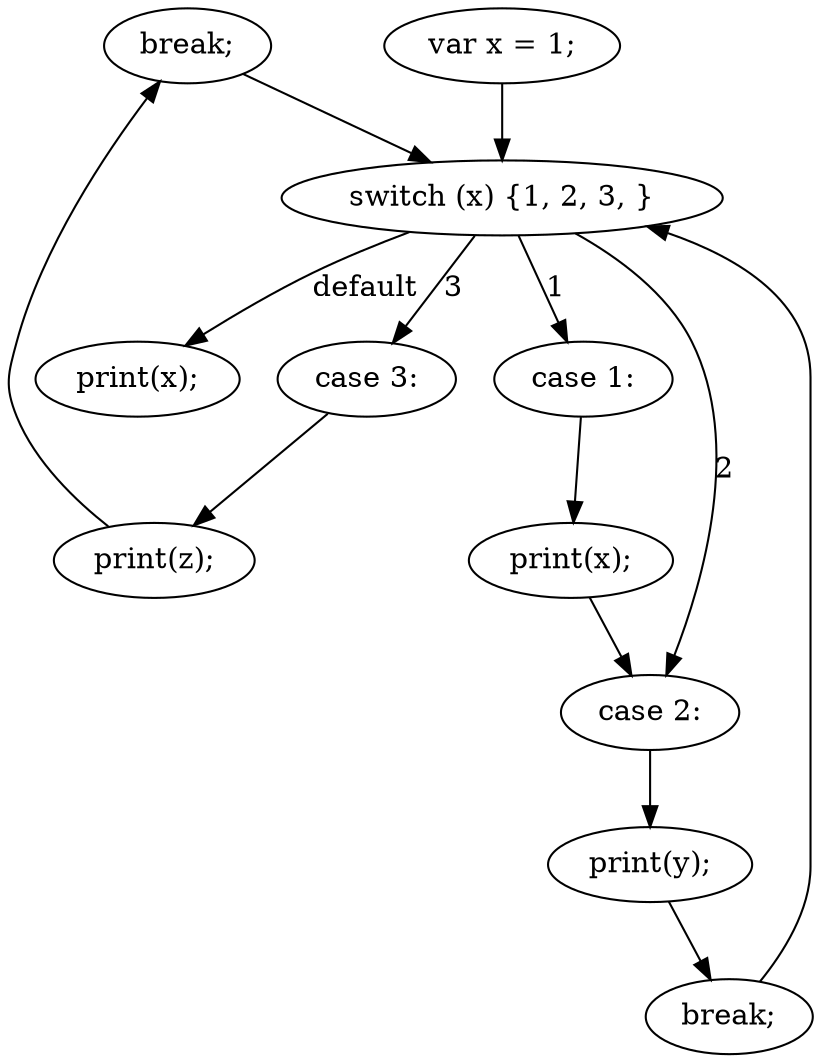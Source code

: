 digraph {
"0" [label="break;\n"] 
"1" [label="print(z);\n"] 
"2" [label="print(y);\n"] 
"3" [label="case 2:\n"] 
"4" [label="print(x);\n"] 
"5" [label="case 1:\n"] 
"6" [label="print(x);\n"] 
"7" [label="switch (x) {1, 2, 3, }"] 
"8" [label="var x = 1;\n"] 
"9" [label="break;\n"] 
"10" [label="case 3:\n"] 
"0" -> "7" [label=""] 
"1" -> "0" [label=""] 
"2" -> "9" [label=""] 
"3" -> "2" [label=""] 
"5" -> "6" [label=""] 
"6" -> "3" [label=""] 
"7" -> "5" [label="1"] 
"7" -> "3" [label="2"] 
"7" -> "10" [label="3"] 
"7" -> "4" [label="default"] 
"8" -> "7" [label=""] 
"9" -> "7" [label=""] 
"10" -> "1" [label=""] 
}
